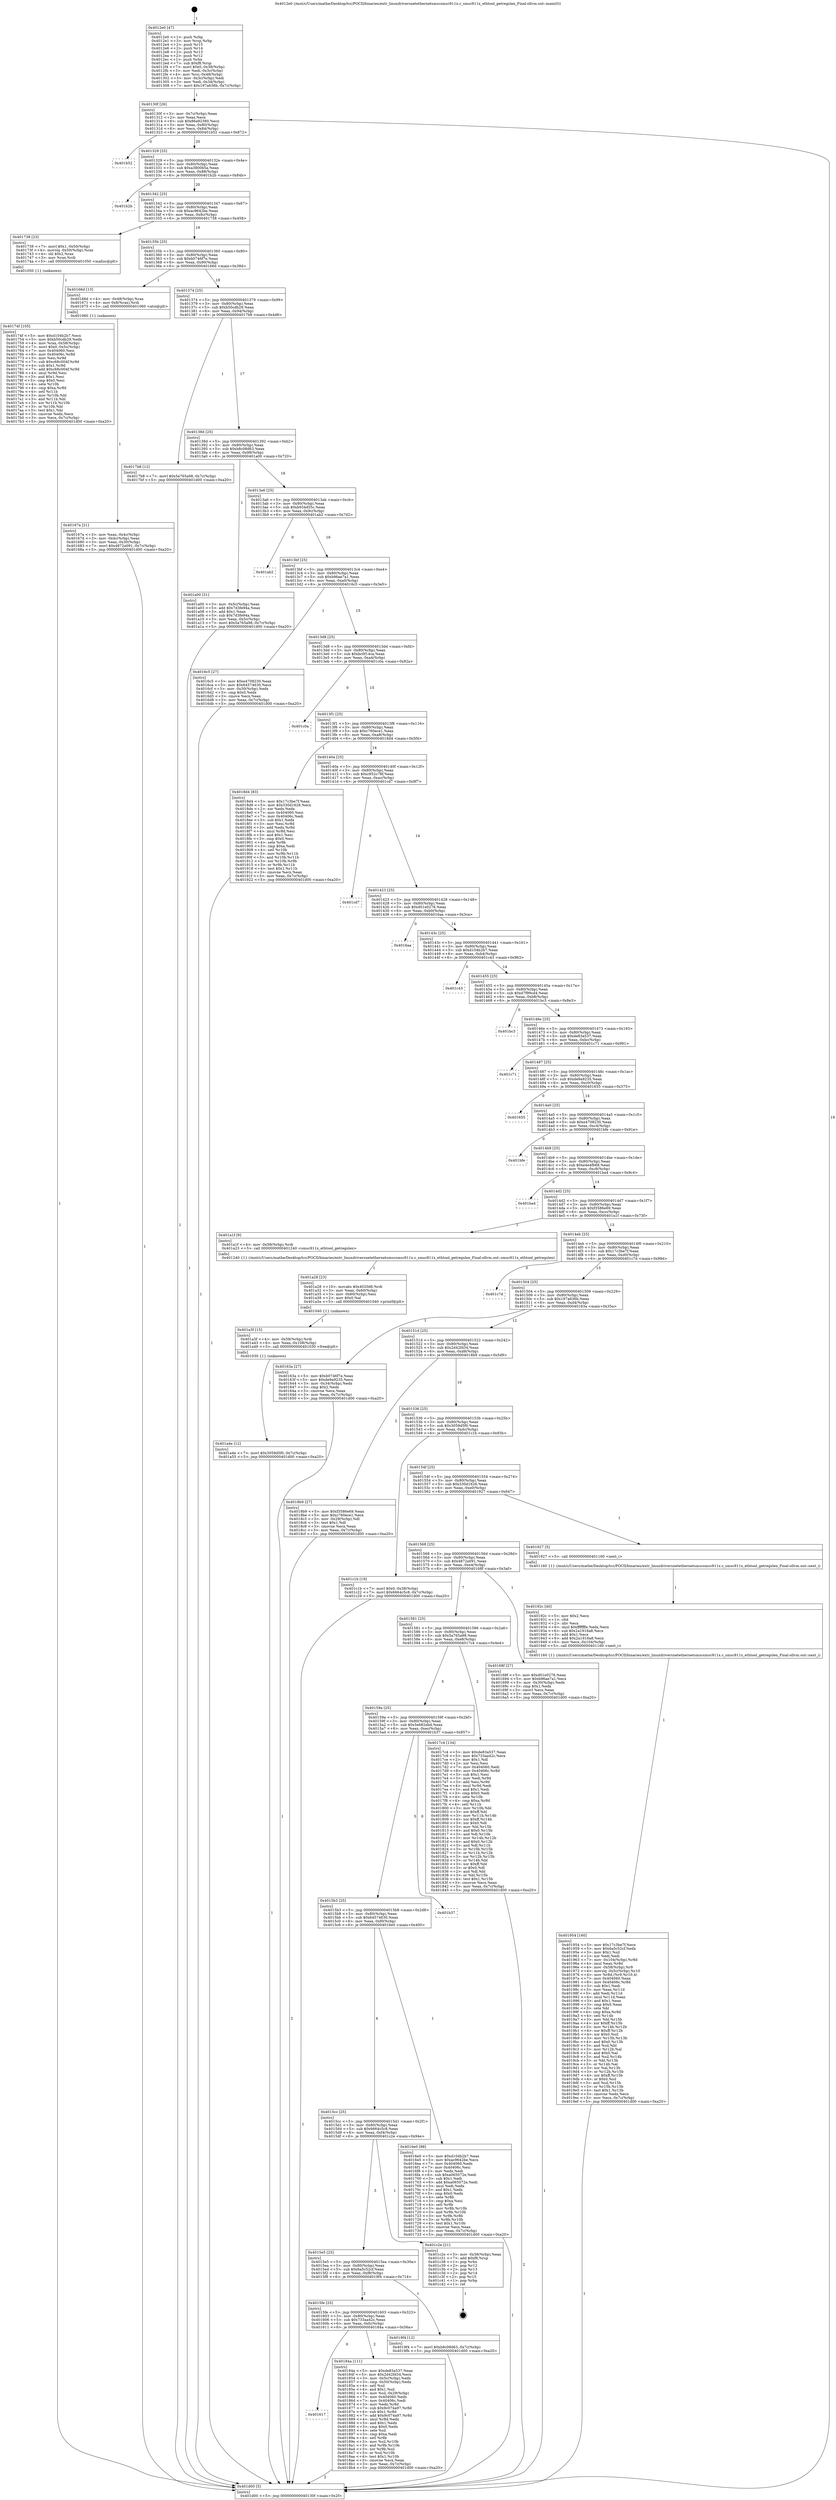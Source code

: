 digraph "0x4012e0" {
  label = "0x4012e0 (/mnt/c/Users/mathe/Desktop/tcc/POCII/binaries/extr_linuxdriversnetethernetsmscsmsc911x.c_smsc911x_ethtool_getregslen_Final-ollvm.out::main(0))"
  labelloc = "t"
  node[shape=record]

  Entry [label="",width=0.3,height=0.3,shape=circle,fillcolor=black,style=filled]
  "0x40130f" [label="{
     0x40130f [26]\l
     | [instrs]\l
     &nbsp;&nbsp;0x40130f \<+3\>: mov -0x7c(%rbp),%eax\l
     &nbsp;&nbsp;0x401312 \<+2\>: mov %eax,%ecx\l
     &nbsp;&nbsp;0x401314 \<+6\>: sub $0x86a92380,%ecx\l
     &nbsp;&nbsp;0x40131a \<+3\>: mov %eax,-0x80(%rbp)\l
     &nbsp;&nbsp;0x40131d \<+6\>: mov %ecx,-0x84(%rbp)\l
     &nbsp;&nbsp;0x401323 \<+6\>: je 0000000000401b52 \<main+0x872\>\l
  }"]
  "0x401b52" [label="{
     0x401b52\l
  }", style=dashed]
  "0x401329" [label="{
     0x401329 [25]\l
     | [instrs]\l
     &nbsp;&nbsp;0x401329 \<+5\>: jmp 000000000040132e \<main+0x4e\>\l
     &nbsp;&nbsp;0x40132e \<+3\>: mov -0x80(%rbp),%eax\l
     &nbsp;&nbsp;0x401331 \<+5\>: sub $0xa3800b5a,%eax\l
     &nbsp;&nbsp;0x401336 \<+6\>: mov %eax,-0x88(%rbp)\l
     &nbsp;&nbsp;0x40133c \<+6\>: je 0000000000401b2b \<main+0x84b\>\l
  }"]
  Exit [label="",width=0.3,height=0.3,shape=circle,fillcolor=black,style=filled,peripheries=2]
  "0x401b2b" [label="{
     0x401b2b\l
  }", style=dashed]
  "0x401342" [label="{
     0x401342 [25]\l
     | [instrs]\l
     &nbsp;&nbsp;0x401342 \<+5\>: jmp 0000000000401347 \<main+0x67\>\l
     &nbsp;&nbsp;0x401347 \<+3\>: mov -0x80(%rbp),%eax\l
     &nbsp;&nbsp;0x40134a \<+5\>: sub $0xac9642be,%eax\l
     &nbsp;&nbsp;0x40134f \<+6\>: mov %eax,-0x8c(%rbp)\l
     &nbsp;&nbsp;0x401355 \<+6\>: je 0000000000401738 \<main+0x458\>\l
  }"]
  "0x401a4e" [label="{
     0x401a4e [12]\l
     | [instrs]\l
     &nbsp;&nbsp;0x401a4e \<+7\>: movl $0x3059d5f0,-0x7c(%rbp)\l
     &nbsp;&nbsp;0x401a55 \<+5\>: jmp 0000000000401d00 \<main+0xa20\>\l
  }"]
  "0x401738" [label="{
     0x401738 [23]\l
     | [instrs]\l
     &nbsp;&nbsp;0x401738 \<+7\>: movl $0x1,-0x50(%rbp)\l
     &nbsp;&nbsp;0x40173f \<+4\>: movslq -0x50(%rbp),%rax\l
     &nbsp;&nbsp;0x401743 \<+4\>: shl $0x2,%rax\l
     &nbsp;&nbsp;0x401747 \<+3\>: mov %rax,%rdi\l
     &nbsp;&nbsp;0x40174a \<+5\>: call 0000000000401050 \<malloc@plt\>\l
     | [calls]\l
     &nbsp;&nbsp;0x401050 \{1\} (unknown)\l
  }"]
  "0x40135b" [label="{
     0x40135b [25]\l
     | [instrs]\l
     &nbsp;&nbsp;0x40135b \<+5\>: jmp 0000000000401360 \<main+0x80\>\l
     &nbsp;&nbsp;0x401360 \<+3\>: mov -0x80(%rbp),%eax\l
     &nbsp;&nbsp;0x401363 \<+5\>: sub $0xb0746f7e,%eax\l
     &nbsp;&nbsp;0x401368 \<+6\>: mov %eax,-0x90(%rbp)\l
     &nbsp;&nbsp;0x40136e \<+6\>: je 000000000040166d \<main+0x38d\>\l
  }"]
  "0x401a3f" [label="{
     0x401a3f [15]\l
     | [instrs]\l
     &nbsp;&nbsp;0x401a3f \<+4\>: mov -0x58(%rbp),%rdi\l
     &nbsp;&nbsp;0x401a43 \<+6\>: mov %eax,-0x108(%rbp)\l
     &nbsp;&nbsp;0x401a49 \<+5\>: call 0000000000401030 \<free@plt\>\l
     | [calls]\l
     &nbsp;&nbsp;0x401030 \{1\} (unknown)\l
  }"]
  "0x40166d" [label="{
     0x40166d [13]\l
     | [instrs]\l
     &nbsp;&nbsp;0x40166d \<+4\>: mov -0x48(%rbp),%rax\l
     &nbsp;&nbsp;0x401671 \<+4\>: mov 0x8(%rax),%rdi\l
     &nbsp;&nbsp;0x401675 \<+5\>: call 0000000000401060 \<atoi@plt\>\l
     | [calls]\l
     &nbsp;&nbsp;0x401060 \{1\} (unknown)\l
  }"]
  "0x401374" [label="{
     0x401374 [25]\l
     | [instrs]\l
     &nbsp;&nbsp;0x401374 \<+5\>: jmp 0000000000401379 \<main+0x99\>\l
     &nbsp;&nbsp;0x401379 \<+3\>: mov -0x80(%rbp),%eax\l
     &nbsp;&nbsp;0x40137c \<+5\>: sub $0xb50cdb29,%eax\l
     &nbsp;&nbsp;0x401381 \<+6\>: mov %eax,-0x94(%rbp)\l
     &nbsp;&nbsp;0x401387 \<+6\>: je 00000000004017b8 \<main+0x4d8\>\l
  }"]
  "0x401a28" [label="{
     0x401a28 [23]\l
     | [instrs]\l
     &nbsp;&nbsp;0x401a28 \<+10\>: movabs $0x4020d6,%rdi\l
     &nbsp;&nbsp;0x401a32 \<+3\>: mov %eax,-0x60(%rbp)\l
     &nbsp;&nbsp;0x401a35 \<+3\>: mov -0x60(%rbp),%esi\l
     &nbsp;&nbsp;0x401a38 \<+2\>: mov $0x0,%al\l
     &nbsp;&nbsp;0x401a3a \<+5\>: call 0000000000401040 \<printf@plt\>\l
     | [calls]\l
     &nbsp;&nbsp;0x401040 \{1\} (unknown)\l
  }"]
  "0x4017b8" [label="{
     0x4017b8 [12]\l
     | [instrs]\l
     &nbsp;&nbsp;0x4017b8 \<+7\>: movl $0x5a765a98,-0x7c(%rbp)\l
     &nbsp;&nbsp;0x4017bf \<+5\>: jmp 0000000000401d00 \<main+0xa20\>\l
  }"]
  "0x40138d" [label="{
     0x40138d [25]\l
     | [instrs]\l
     &nbsp;&nbsp;0x40138d \<+5\>: jmp 0000000000401392 \<main+0xb2\>\l
     &nbsp;&nbsp;0x401392 \<+3\>: mov -0x80(%rbp),%eax\l
     &nbsp;&nbsp;0x401395 \<+5\>: sub $0xb8c08d63,%eax\l
     &nbsp;&nbsp;0x40139a \<+6\>: mov %eax,-0x98(%rbp)\l
     &nbsp;&nbsp;0x4013a0 \<+6\>: je 0000000000401a00 \<main+0x720\>\l
  }"]
  "0x401954" [label="{
     0x401954 [160]\l
     | [instrs]\l
     &nbsp;&nbsp;0x401954 \<+5\>: mov $0x17c3be7f,%ecx\l
     &nbsp;&nbsp;0x401959 \<+5\>: mov $0x6a5c52cf,%edx\l
     &nbsp;&nbsp;0x40195e \<+3\>: mov $0x1,%sil\l
     &nbsp;&nbsp;0x401961 \<+2\>: xor %edi,%edi\l
     &nbsp;&nbsp;0x401963 \<+7\>: mov -0x104(%rbp),%r8d\l
     &nbsp;&nbsp;0x40196a \<+4\>: imul %eax,%r8d\l
     &nbsp;&nbsp;0x40196e \<+4\>: mov -0x58(%rbp),%r9\l
     &nbsp;&nbsp;0x401972 \<+4\>: movslq -0x5c(%rbp),%r10\l
     &nbsp;&nbsp;0x401976 \<+4\>: mov %r8d,(%r9,%r10,4)\l
     &nbsp;&nbsp;0x40197a \<+7\>: mov 0x404060,%eax\l
     &nbsp;&nbsp;0x401981 \<+8\>: mov 0x40406c,%r8d\l
     &nbsp;&nbsp;0x401989 \<+3\>: sub $0x1,%edi\l
     &nbsp;&nbsp;0x40198c \<+3\>: mov %eax,%r11d\l
     &nbsp;&nbsp;0x40198f \<+3\>: add %edi,%r11d\l
     &nbsp;&nbsp;0x401992 \<+4\>: imul %r11d,%eax\l
     &nbsp;&nbsp;0x401996 \<+3\>: and $0x1,%eax\l
     &nbsp;&nbsp;0x401999 \<+3\>: cmp $0x0,%eax\l
     &nbsp;&nbsp;0x40199c \<+3\>: sete %bl\l
     &nbsp;&nbsp;0x40199f \<+4\>: cmp $0xa,%r8d\l
     &nbsp;&nbsp;0x4019a3 \<+4\>: setl %r14b\l
     &nbsp;&nbsp;0x4019a7 \<+3\>: mov %bl,%r15b\l
     &nbsp;&nbsp;0x4019aa \<+4\>: xor $0xff,%r15b\l
     &nbsp;&nbsp;0x4019ae \<+3\>: mov %r14b,%r12b\l
     &nbsp;&nbsp;0x4019b1 \<+4\>: xor $0xff,%r12b\l
     &nbsp;&nbsp;0x4019b5 \<+4\>: xor $0x0,%sil\l
     &nbsp;&nbsp;0x4019b9 \<+3\>: mov %r15b,%r13b\l
     &nbsp;&nbsp;0x4019bc \<+4\>: and $0x0,%r13b\l
     &nbsp;&nbsp;0x4019c0 \<+3\>: and %sil,%bl\l
     &nbsp;&nbsp;0x4019c3 \<+3\>: mov %r12b,%al\l
     &nbsp;&nbsp;0x4019c6 \<+2\>: and $0x0,%al\l
     &nbsp;&nbsp;0x4019c8 \<+3\>: and %sil,%r14b\l
     &nbsp;&nbsp;0x4019cb \<+3\>: or %bl,%r13b\l
     &nbsp;&nbsp;0x4019ce \<+3\>: or %r14b,%al\l
     &nbsp;&nbsp;0x4019d1 \<+3\>: xor %al,%r13b\l
     &nbsp;&nbsp;0x4019d4 \<+3\>: or %r12b,%r15b\l
     &nbsp;&nbsp;0x4019d7 \<+4\>: xor $0xff,%r15b\l
     &nbsp;&nbsp;0x4019db \<+4\>: or $0x0,%sil\l
     &nbsp;&nbsp;0x4019df \<+3\>: and %sil,%r15b\l
     &nbsp;&nbsp;0x4019e2 \<+3\>: or %r15b,%r13b\l
     &nbsp;&nbsp;0x4019e5 \<+4\>: test $0x1,%r13b\l
     &nbsp;&nbsp;0x4019e9 \<+3\>: cmovne %edx,%ecx\l
     &nbsp;&nbsp;0x4019ec \<+3\>: mov %ecx,-0x7c(%rbp)\l
     &nbsp;&nbsp;0x4019ef \<+5\>: jmp 0000000000401d00 \<main+0xa20\>\l
  }"]
  "0x401a00" [label="{
     0x401a00 [31]\l
     | [instrs]\l
     &nbsp;&nbsp;0x401a00 \<+3\>: mov -0x5c(%rbp),%eax\l
     &nbsp;&nbsp;0x401a03 \<+5\>: add $0x7d3fe94a,%eax\l
     &nbsp;&nbsp;0x401a08 \<+3\>: add $0x1,%eax\l
     &nbsp;&nbsp;0x401a0b \<+5\>: sub $0x7d3fe94a,%eax\l
     &nbsp;&nbsp;0x401a10 \<+3\>: mov %eax,-0x5c(%rbp)\l
     &nbsp;&nbsp;0x401a13 \<+7\>: movl $0x5a765a98,-0x7c(%rbp)\l
     &nbsp;&nbsp;0x401a1a \<+5\>: jmp 0000000000401d00 \<main+0xa20\>\l
  }"]
  "0x4013a6" [label="{
     0x4013a6 [25]\l
     | [instrs]\l
     &nbsp;&nbsp;0x4013a6 \<+5\>: jmp 00000000004013ab \<main+0xcb\>\l
     &nbsp;&nbsp;0x4013ab \<+3\>: mov -0x80(%rbp),%eax\l
     &nbsp;&nbsp;0x4013ae \<+5\>: sub $0xb934d55c,%eax\l
     &nbsp;&nbsp;0x4013b3 \<+6\>: mov %eax,-0x9c(%rbp)\l
     &nbsp;&nbsp;0x4013b9 \<+6\>: je 0000000000401ab2 \<main+0x7d2\>\l
  }"]
  "0x40192c" [label="{
     0x40192c [40]\l
     | [instrs]\l
     &nbsp;&nbsp;0x40192c \<+5\>: mov $0x2,%ecx\l
     &nbsp;&nbsp;0x401931 \<+1\>: cltd\l
     &nbsp;&nbsp;0x401932 \<+2\>: idiv %ecx\l
     &nbsp;&nbsp;0x401934 \<+6\>: imul $0xfffffffe,%edx,%ecx\l
     &nbsp;&nbsp;0x40193a \<+6\>: sub $0x2a1916a8,%ecx\l
     &nbsp;&nbsp;0x401940 \<+3\>: add $0x1,%ecx\l
     &nbsp;&nbsp;0x401943 \<+6\>: add $0x2a1916a8,%ecx\l
     &nbsp;&nbsp;0x401949 \<+6\>: mov %ecx,-0x104(%rbp)\l
     &nbsp;&nbsp;0x40194f \<+5\>: call 0000000000401160 \<next_i\>\l
     | [calls]\l
     &nbsp;&nbsp;0x401160 \{1\} (/mnt/c/Users/mathe/Desktop/tcc/POCII/binaries/extr_linuxdriversnetethernetsmscsmsc911x.c_smsc911x_ethtool_getregslen_Final-ollvm.out::next_i)\l
  }"]
  "0x401ab2" [label="{
     0x401ab2\l
  }", style=dashed]
  "0x4013bf" [label="{
     0x4013bf [25]\l
     | [instrs]\l
     &nbsp;&nbsp;0x4013bf \<+5\>: jmp 00000000004013c4 \<main+0xe4\>\l
     &nbsp;&nbsp;0x4013c4 \<+3\>: mov -0x80(%rbp),%eax\l
     &nbsp;&nbsp;0x4013c7 \<+5\>: sub $0xb96ae7a1,%eax\l
     &nbsp;&nbsp;0x4013cc \<+6\>: mov %eax,-0xa0(%rbp)\l
     &nbsp;&nbsp;0x4013d2 \<+6\>: je 00000000004016c5 \<main+0x3e5\>\l
  }"]
  "0x401617" [label="{
     0x401617\l
  }", style=dashed]
  "0x4016c5" [label="{
     0x4016c5 [27]\l
     | [instrs]\l
     &nbsp;&nbsp;0x4016c5 \<+5\>: mov $0xe4708230,%eax\l
     &nbsp;&nbsp;0x4016ca \<+5\>: mov $0x64574630,%ecx\l
     &nbsp;&nbsp;0x4016cf \<+3\>: mov -0x30(%rbp),%edx\l
     &nbsp;&nbsp;0x4016d2 \<+3\>: cmp $0x0,%edx\l
     &nbsp;&nbsp;0x4016d5 \<+3\>: cmove %ecx,%eax\l
     &nbsp;&nbsp;0x4016d8 \<+3\>: mov %eax,-0x7c(%rbp)\l
     &nbsp;&nbsp;0x4016db \<+5\>: jmp 0000000000401d00 \<main+0xa20\>\l
  }"]
  "0x4013d8" [label="{
     0x4013d8 [25]\l
     | [instrs]\l
     &nbsp;&nbsp;0x4013d8 \<+5\>: jmp 00000000004013dd \<main+0xfd\>\l
     &nbsp;&nbsp;0x4013dd \<+3\>: mov -0x80(%rbp),%eax\l
     &nbsp;&nbsp;0x4013e0 \<+5\>: sub $0xbc0f14ca,%eax\l
     &nbsp;&nbsp;0x4013e5 \<+6\>: mov %eax,-0xa4(%rbp)\l
     &nbsp;&nbsp;0x4013eb \<+6\>: je 0000000000401c0a \<main+0x92a\>\l
  }"]
  "0x40184a" [label="{
     0x40184a [111]\l
     | [instrs]\l
     &nbsp;&nbsp;0x40184a \<+5\>: mov $0xde83a537,%eax\l
     &nbsp;&nbsp;0x40184f \<+5\>: mov $0x2d42fd34,%ecx\l
     &nbsp;&nbsp;0x401854 \<+3\>: mov -0x5c(%rbp),%edx\l
     &nbsp;&nbsp;0x401857 \<+3\>: cmp -0x50(%rbp),%edx\l
     &nbsp;&nbsp;0x40185a \<+4\>: setl %sil\l
     &nbsp;&nbsp;0x40185e \<+4\>: and $0x1,%sil\l
     &nbsp;&nbsp;0x401862 \<+4\>: mov %sil,-0x29(%rbp)\l
     &nbsp;&nbsp;0x401866 \<+7\>: mov 0x404060,%edx\l
     &nbsp;&nbsp;0x40186d \<+7\>: mov 0x40406c,%edi\l
     &nbsp;&nbsp;0x401874 \<+3\>: mov %edx,%r8d\l
     &nbsp;&nbsp;0x401877 \<+7\>: sub $0x9c074a97,%r8d\l
     &nbsp;&nbsp;0x40187e \<+4\>: sub $0x1,%r8d\l
     &nbsp;&nbsp;0x401882 \<+7\>: add $0x9c074a97,%r8d\l
     &nbsp;&nbsp;0x401889 \<+4\>: imul %r8d,%edx\l
     &nbsp;&nbsp;0x40188d \<+3\>: and $0x1,%edx\l
     &nbsp;&nbsp;0x401890 \<+3\>: cmp $0x0,%edx\l
     &nbsp;&nbsp;0x401893 \<+4\>: sete %sil\l
     &nbsp;&nbsp;0x401897 \<+3\>: cmp $0xa,%edi\l
     &nbsp;&nbsp;0x40189a \<+4\>: setl %r9b\l
     &nbsp;&nbsp;0x40189e \<+3\>: mov %sil,%r10b\l
     &nbsp;&nbsp;0x4018a1 \<+3\>: and %r9b,%r10b\l
     &nbsp;&nbsp;0x4018a4 \<+3\>: xor %r9b,%sil\l
     &nbsp;&nbsp;0x4018a7 \<+3\>: or %sil,%r10b\l
     &nbsp;&nbsp;0x4018aa \<+4\>: test $0x1,%r10b\l
     &nbsp;&nbsp;0x4018ae \<+3\>: cmovne %ecx,%eax\l
     &nbsp;&nbsp;0x4018b1 \<+3\>: mov %eax,-0x7c(%rbp)\l
     &nbsp;&nbsp;0x4018b4 \<+5\>: jmp 0000000000401d00 \<main+0xa20\>\l
  }"]
  "0x401c0a" [label="{
     0x401c0a\l
  }", style=dashed]
  "0x4013f1" [label="{
     0x4013f1 [25]\l
     | [instrs]\l
     &nbsp;&nbsp;0x4013f1 \<+5\>: jmp 00000000004013f6 \<main+0x116\>\l
     &nbsp;&nbsp;0x4013f6 \<+3\>: mov -0x80(%rbp),%eax\l
     &nbsp;&nbsp;0x4013f9 \<+5\>: sub $0xc760ece1,%eax\l
     &nbsp;&nbsp;0x4013fe \<+6\>: mov %eax,-0xa8(%rbp)\l
     &nbsp;&nbsp;0x401404 \<+6\>: je 00000000004018d4 \<main+0x5f4\>\l
  }"]
  "0x4015fe" [label="{
     0x4015fe [25]\l
     | [instrs]\l
     &nbsp;&nbsp;0x4015fe \<+5\>: jmp 0000000000401603 \<main+0x323\>\l
     &nbsp;&nbsp;0x401603 \<+3\>: mov -0x80(%rbp),%eax\l
     &nbsp;&nbsp;0x401606 \<+5\>: sub $0x733aa42c,%eax\l
     &nbsp;&nbsp;0x40160b \<+6\>: mov %eax,-0xfc(%rbp)\l
     &nbsp;&nbsp;0x401611 \<+6\>: je 000000000040184a \<main+0x56a\>\l
  }"]
  "0x4018d4" [label="{
     0x4018d4 [83]\l
     | [instrs]\l
     &nbsp;&nbsp;0x4018d4 \<+5\>: mov $0x17c3be7f,%eax\l
     &nbsp;&nbsp;0x4018d9 \<+5\>: mov $0x330d1626,%ecx\l
     &nbsp;&nbsp;0x4018de \<+2\>: xor %edx,%edx\l
     &nbsp;&nbsp;0x4018e0 \<+7\>: mov 0x404060,%esi\l
     &nbsp;&nbsp;0x4018e7 \<+7\>: mov 0x40406c,%edi\l
     &nbsp;&nbsp;0x4018ee \<+3\>: sub $0x1,%edx\l
     &nbsp;&nbsp;0x4018f1 \<+3\>: mov %esi,%r8d\l
     &nbsp;&nbsp;0x4018f4 \<+3\>: add %edx,%r8d\l
     &nbsp;&nbsp;0x4018f7 \<+4\>: imul %r8d,%esi\l
     &nbsp;&nbsp;0x4018fb \<+3\>: and $0x1,%esi\l
     &nbsp;&nbsp;0x4018fe \<+3\>: cmp $0x0,%esi\l
     &nbsp;&nbsp;0x401901 \<+4\>: sete %r9b\l
     &nbsp;&nbsp;0x401905 \<+3\>: cmp $0xa,%edi\l
     &nbsp;&nbsp;0x401908 \<+4\>: setl %r10b\l
     &nbsp;&nbsp;0x40190c \<+3\>: mov %r9b,%r11b\l
     &nbsp;&nbsp;0x40190f \<+3\>: and %r10b,%r11b\l
     &nbsp;&nbsp;0x401912 \<+3\>: xor %r10b,%r9b\l
     &nbsp;&nbsp;0x401915 \<+3\>: or %r9b,%r11b\l
     &nbsp;&nbsp;0x401918 \<+4\>: test $0x1,%r11b\l
     &nbsp;&nbsp;0x40191c \<+3\>: cmovne %ecx,%eax\l
     &nbsp;&nbsp;0x40191f \<+3\>: mov %eax,-0x7c(%rbp)\l
     &nbsp;&nbsp;0x401922 \<+5\>: jmp 0000000000401d00 \<main+0xa20\>\l
  }"]
  "0x40140a" [label="{
     0x40140a [25]\l
     | [instrs]\l
     &nbsp;&nbsp;0x40140a \<+5\>: jmp 000000000040140f \<main+0x12f\>\l
     &nbsp;&nbsp;0x40140f \<+3\>: mov -0x80(%rbp),%eax\l
     &nbsp;&nbsp;0x401412 \<+5\>: sub $0xc952c78f,%eax\l
     &nbsp;&nbsp;0x401417 \<+6\>: mov %eax,-0xac(%rbp)\l
     &nbsp;&nbsp;0x40141d \<+6\>: je 0000000000401cd7 \<main+0x9f7\>\l
  }"]
  "0x4019f4" [label="{
     0x4019f4 [12]\l
     | [instrs]\l
     &nbsp;&nbsp;0x4019f4 \<+7\>: movl $0xb8c08d63,-0x7c(%rbp)\l
     &nbsp;&nbsp;0x4019fb \<+5\>: jmp 0000000000401d00 \<main+0xa20\>\l
  }"]
  "0x401cd7" [label="{
     0x401cd7\l
  }", style=dashed]
  "0x401423" [label="{
     0x401423 [25]\l
     | [instrs]\l
     &nbsp;&nbsp;0x401423 \<+5\>: jmp 0000000000401428 \<main+0x148\>\l
     &nbsp;&nbsp;0x401428 \<+3\>: mov -0x80(%rbp),%eax\l
     &nbsp;&nbsp;0x40142b \<+5\>: sub $0xd01e0276,%eax\l
     &nbsp;&nbsp;0x401430 \<+6\>: mov %eax,-0xb0(%rbp)\l
     &nbsp;&nbsp;0x401436 \<+6\>: je 00000000004016aa \<main+0x3ca\>\l
  }"]
  "0x4015e5" [label="{
     0x4015e5 [25]\l
     | [instrs]\l
     &nbsp;&nbsp;0x4015e5 \<+5\>: jmp 00000000004015ea \<main+0x30a\>\l
     &nbsp;&nbsp;0x4015ea \<+3\>: mov -0x80(%rbp),%eax\l
     &nbsp;&nbsp;0x4015ed \<+5\>: sub $0x6a5c52cf,%eax\l
     &nbsp;&nbsp;0x4015f2 \<+6\>: mov %eax,-0xf8(%rbp)\l
     &nbsp;&nbsp;0x4015f8 \<+6\>: je 00000000004019f4 \<main+0x714\>\l
  }"]
  "0x4016aa" [label="{
     0x4016aa\l
  }", style=dashed]
  "0x40143c" [label="{
     0x40143c [25]\l
     | [instrs]\l
     &nbsp;&nbsp;0x40143c \<+5\>: jmp 0000000000401441 \<main+0x161\>\l
     &nbsp;&nbsp;0x401441 \<+3\>: mov -0x80(%rbp),%eax\l
     &nbsp;&nbsp;0x401444 \<+5\>: sub $0xd104b2b7,%eax\l
     &nbsp;&nbsp;0x401449 \<+6\>: mov %eax,-0xb4(%rbp)\l
     &nbsp;&nbsp;0x40144f \<+6\>: je 0000000000401c43 \<main+0x963\>\l
  }"]
  "0x401c2e" [label="{
     0x401c2e [21]\l
     | [instrs]\l
     &nbsp;&nbsp;0x401c2e \<+3\>: mov -0x38(%rbp),%eax\l
     &nbsp;&nbsp;0x401c31 \<+7\>: add $0xf8,%rsp\l
     &nbsp;&nbsp;0x401c38 \<+1\>: pop %rbx\l
     &nbsp;&nbsp;0x401c39 \<+2\>: pop %r12\l
     &nbsp;&nbsp;0x401c3b \<+2\>: pop %r13\l
     &nbsp;&nbsp;0x401c3d \<+2\>: pop %r14\l
     &nbsp;&nbsp;0x401c3f \<+2\>: pop %r15\l
     &nbsp;&nbsp;0x401c41 \<+1\>: pop %rbp\l
     &nbsp;&nbsp;0x401c42 \<+1\>: ret\l
  }"]
  "0x401c43" [label="{
     0x401c43\l
  }", style=dashed]
  "0x401455" [label="{
     0x401455 [25]\l
     | [instrs]\l
     &nbsp;&nbsp;0x401455 \<+5\>: jmp 000000000040145a \<main+0x17a\>\l
     &nbsp;&nbsp;0x40145a \<+3\>: mov -0x80(%rbp),%eax\l
     &nbsp;&nbsp;0x40145d \<+5\>: sub $0xd7f99cd4,%eax\l
     &nbsp;&nbsp;0x401462 \<+6\>: mov %eax,-0xb8(%rbp)\l
     &nbsp;&nbsp;0x401468 \<+6\>: je 0000000000401bc3 \<main+0x8e3\>\l
  }"]
  "0x40174f" [label="{
     0x40174f [105]\l
     | [instrs]\l
     &nbsp;&nbsp;0x40174f \<+5\>: mov $0xd104b2b7,%ecx\l
     &nbsp;&nbsp;0x401754 \<+5\>: mov $0xb50cdb29,%edx\l
     &nbsp;&nbsp;0x401759 \<+4\>: mov %rax,-0x58(%rbp)\l
     &nbsp;&nbsp;0x40175d \<+7\>: movl $0x0,-0x5c(%rbp)\l
     &nbsp;&nbsp;0x401764 \<+7\>: mov 0x404060,%esi\l
     &nbsp;&nbsp;0x40176b \<+8\>: mov 0x40406c,%r8d\l
     &nbsp;&nbsp;0x401773 \<+3\>: mov %esi,%r9d\l
     &nbsp;&nbsp;0x401776 \<+7\>: sub $0xc68c004f,%r9d\l
     &nbsp;&nbsp;0x40177d \<+4\>: sub $0x1,%r9d\l
     &nbsp;&nbsp;0x401781 \<+7\>: add $0xc68c004f,%r9d\l
     &nbsp;&nbsp;0x401788 \<+4\>: imul %r9d,%esi\l
     &nbsp;&nbsp;0x40178c \<+3\>: and $0x1,%esi\l
     &nbsp;&nbsp;0x40178f \<+3\>: cmp $0x0,%esi\l
     &nbsp;&nbsp;0x401792 \<+4\>: sete %r10b\l
     &nbsp;&nbsp;0x401796 \<+4\>: cmp $0xa,%r8d\l
     &nbsp;&nbsp;0x40179a \<+4\>: setl %r11b\l
     &nbsp;&nbsp;0x40179e \<+3\>: mov %r10b,%bl\l
     &nbsp;&nbsp;0x4017a1 \<+3\>: and %r11b,%bl\l
     &nbsp;&nbsp;0x4017a4 \<+3\>: xor %r11b,%r10b\l
     &nbsp;&nbsp;0x4017a7 \<+3\>: or %r10b,%bl\l
     &nbsp;&nbsp;0x4017aa \<+3\>: test $0x1,%bl\l
     &nbsp;&nbsp;0x4017ad \<+3\>: cmovne %edx,%ecx\l
     &nbsp;&nbsp;0x4017b0 \<+3\>: mov %ecx,-0x7c(%rbp)\l
     &nbsp;&nbsp;0x4017b3 \<+5\>: jmp 0000000000401d00 \<main+0xa20\>\l
  }"]
  "0x401bc3" [label="{
     0x401bc3\l
  }", style=dashed]
  "0x40146e" [label="{
     0x40146e [25]\l
     | [instrs]\l
     &nbsp;&nbsp;0x40146e \<+5\>: jmp 0000000000401473 \<main+0x193\>\l
     &nbsp;&nbsp;0x401473 \<+3\>: mov -0x80(%rbp),%eax\l
     &nbsp;&nbsp;0x401476 \<+5\>: sub $0xde83a537,%eax\l
     &nbsp;&nbsp;0x40147b \<+6\>: mov %eax,-0xbc(%rbp)\l
     &nbsp;&nbsp;0x401481 \<+6\>: je 0000000000401c71 \<main+0x991\>\l
  }"]
  "0x4015cc" [label="{
     0x4015cc [25]\l
     | [instrs]\l
     &nbsp;&nbsp;0x4015cc \<+5\>: jmp 00000000004015d1 \<main+0x2f1\>\l
     &nbsp;&nbsp;0x4015d1 \<+3\>: mov -0x80(%rbp),%eax\l
     &nbsp;&nbsp;0x4015d4 \<+5\>: sub $0x6664c5c8,%eax\l
     &nbsp;&nbsp;0x4015d9 \<+6\>: mov %eax,-0xf4(%rbp)\l
     &nbsp;&nbsp;0x4015df \<+6\>: je 0000000000401c2e \<main+0x94e\>\l
  }"]
  "0x401c71" [label="{
     0x401c71\l
  }", style=dashed]
  "0x401487" [label="{
     0x401487 [25]\l
     | [instrs]\l
     &nbsp;&nbsp;0x401487 \<+5\>: jmp 000000000040148c \<main+0x1ac\>\l
     &nbsp;&nbsp;0x40148c \<+3\>: mov -0x80(%rbp),%eax\l
     &nbsp;&nbsp;0x40148f \<+5\>: sub $0xde9a9235,%eax\l
     &nbsp;&nbsp;0x401494 \<+6\>: mov %eax,-0xc0(%rbp)\l
     &nbsp;&nbsp;0x40149a \<+6\>: je 0000000000401655 \<main+0x375\>\l
  }"]
  "0x4016e0" [label="{
     0x4016e0 [88]\l
     | [instrs]\l
     &nbsp;&nbsp;0x4016e0 \<+5\>: mov $0xd104b2b7,%eax\l
     &nbsp;&nbsp;0x4016e5 \<+5\>: mov $0xac9642be,%ecx\l
     &nbsp;&nbsp;0x4016ea \<+7\>: mov 0x404060,%edx\l
     &nbsp;&nbsp;0x4016f1 \<+7\>: mov 0x40406c,%esi\l
     &nbsp;&nbsp;0x4016f8 \<+2\>: mov %edx,%edi\l
     &nbsp;&nbsp;0x4016fa \<+6\>: sub $0xa065072e,%edi\l
     &nbsp;&nbsp;0x401700 \<+3\>: sub $0x1,%edi\l
     &nbsp;&nbsp;0x401703 \<+6\>: add $0xa065072e,%edi\l
     &nbsp;&nbsp;0x401709 \<+3\>: imul %edi,%edx\l
     &nbsp;&nbsp;0x40170c \<+3\>: and $0x1,%edx\l
     &nbsp;&nbsp;0x40170f \<+3\>: cmp $0x0,%edx\l
     &nbsp;&nbsp;0x401712 \<+4\>: sete %r8b\l
     &nbsp;&nbsp;0x401716 \<+3\>: cmp $0xa,%esi\l
     &nbsp;&nbsp;0x401719 \<+4\>: setl %r9b\l
     &nbsp;&nbsp;0x40171d \<+3\>: mov %r8b,%r10b\l
     &nbsp;&nbsp;0x401720 \<+3\>: and %r9b,%r10b\l
     &nbsp;&nbsp;0x401723 \<+3\>: xor %r9b,%r8b\l
     &nbsp;&nbsp;0x401726 \<+3\>: or %r8b,%r10b\l
     &nbsp;&nbsp;0x401729 \<+4\>: test $0x1,%r10b\l
     &nbsp;&nbsp;0x40172d \<+3\>: cmovne %ecx,%eax\l
     &nbsp;&nbsp;0x401730 \<+3\>: mov %eax,-0x7c(%rbp)\l
     &nbsp;&nbsp;0x401733 \<+5\>: jmp 0000000000401d00 \<main+0xa20\>\l
  }"]
  "0x401655" [label="{
     0x401655\l
  }", style=dashed]
  "0x4014a0" [label="{
     0x4014a0 [25]\l
     | [instrs]\l
     &nbsp;&nbsp;0x4014a0 \<+5\>: jmp 00000000004014a5 \<main+0x1c5\>\l
     &nbsp;&nbsp;0x4014a5 \<+3\>: mov -0x80(%rbp),%eax\l
     &nbsp;&nbsp;0x4014a8 \<+5\>: sub $0xe4708230,%eax\l
     &nbsp;&nbsp;0x4014ad \<+6\>: mov %eax,-0xc4(%rbp)\l
     &nbsp;&nbsp;0x4014b3 \<+6\>: je 0000000000401bfe \<main+0x91e\>\l
  }"]
  "0x4015b3" [label="{
     0x4015b3 [25]\l
     | [instrs]\l
     &nbsp;&nbsp;0x4015b3 \<+5\>: jmp 00000000004015b8 \<main+0x2d8\>\l
     &nbsp;&nbsp;0x4015b8 \<+3\>: mov -0x80(%rbp),%eax\l
     &nbsp;&nbsp;0x4015bb \<+5\>: sub $0x64574630,%eax\l
     &nbsp;&nbsp;0x4015c0 \<+6\>: mov %eax,-0xf0(%rbp)\l
     &nbsp;&nbsp;0x4015c6 \<+6\>: je 00000000004016e0 \<main+0x400\>\l
  }"]
  "0x401bfe" [label="{
     0x401bfe\l
  }", style=dashed]
  "0x4014b9" [label="{
     0x4014b9 [25]\l
     | [instrs]\l
     &nbsp;&nbsp;0x4014b9 \<+5\>: jmp 00000000004014be \<main+0x1de\>\l
     &nbsp;&nbsp;0x4014be \<+3\>: mov -0x80(%rbp),%eax\l
     &nbsp;&nbsp;0x4014c1 \<+5\>: sub $0xe4e4fb68,%eax\l
     &nbsp;&nbsp;0x4014c6 \<+6\>: mov %eax,-0xc8(%rbp)\l
     &nbsp;&nbsp;0x4014cc \<+6\>: je 0000000000401ba4 \<main+0x8c4\>\l
  }"]
  "0x401b37" [label="{
     0x401b37\l
  }", style=dashed]
  "0x401ba4" [label="{
     0x401ba4\l
  }", style=dashed]
  "0x4014d2" [label="{
     0x4014d2 [25]\l
     | [instrs]\l
     &nbsp;&nbsp;0x4014d2 \<+5\>: jmp 00000000004014d7 \<main+0x1f7\>\l
     &nbsp;&nbsp;0x4014d7 \<+3\>: mov -0x80(%rbp),%eax\l
     &nbsp;&nbsp;0x4014da \<+5\>: sub $0xf3586e69,%eax\l
     &nbsp;&nbsp;0x4014df \<+6\>: mov %eax,-0xcc(%rbp)\l
     &nbsp;&nbsp;0x4014e5 \<+6\>: je 0000000000401a1f \<main+0x73f\>\l
  }"]
  "0x40159a" [label="{
     0x40159a [25]\l
     | [instrs]\l
     &nbsp;&nbsp;0x40159a \<+5\>: jmp 000000000040159f \<main+0x2bf\>\l
     &nbsp;&nbsp;0x40159f \<+3\>: mov -0x80(%rbp),%eax\l
     &nbsp;&nbsp;0x4015a2 \<+5\>: sub $0x5e682ebd,%eax\l
     &nbsp;&nbsp;0x4015a7 \<+6\>: mov %eax,-0xec(%rbp)\l
     &nbsp;&nbsp;0x4015ad \<+6\>: je 0000000000401b37 \<main+0x857\>\l
  }"]
  "0x401a1f" [label="{
     0x401a1f [9]\l
     | [instrs]\l
     &nbsp;&nbsp;0x401a1f \<+4\>: mov -0x58(%rbp),%rdi\l
     &nbsp;&nbsp;0x401a23 \<+5\>: call 0000000000401240 \<smsc911x_ethtool_getregslen\>\l
     | [calls]\l
     &nbsp;&nbsp;0x401240 \{1\} (/mnt/c/Users/mathe/Desktop/tcc/POCII/binaries/extr_linuxdriversnetethernetsmscsmsc911x.c_smsc911x_ethtool_getregslen_Final-ollvm.out::smsc911x_ethtool_getregslen)\l
  }"]
  "0x4014eb" [label="{
     0x4014eb [25]\l
     | [instrs]\l
     &nbsp;&nbsp;0x4014eb \<+5\>: jmp 00000000004014f0 \<main+0x210\>\l
     &nbsp;&nbsp;0x4014f0 \<+3\>: mov -0x80(%rbp),%eax\l
     &nbsp;&nbsp;0x4014f3 \<+5\>: sub $0x17c3be7f,%eax\l
     &nbsp;&nbsp;0x4014f8 \<+6\>: mov %eax,-0xd0(%rbp)\l
     &nbsp;&nbsp;0x4014fe \<+6\>: je 0000000000401c7d \<main+0x99d\>\l
  }"]
  "0x4017c4" [label="{
     0x4017c4 [134]\l
     | [instrs]\l
     &nbsp;&nbsp;0x4017c4 \<+5\>: mov $0xde83a537,%eax\l
     &nbsp;&nbsp;0x4017c9 \<+5\>: mov $0x733aa42c,%ecx\l
     &nbsp;&nbsp;0x4017ce \<+2\>: mov $0x1,%dl\l
     &nbsp;&nbsp;0x4017d0 \<+2\>: xor %esi,%esi\l
     &nbsp;&nbsp;0x4017d2 \<+7\>: mov 0x404060,%edi\l
     &nbsp;&nbsp;0x4017d9 \<+8\>: mov 0x40406c,%r8d\l
     &nbsp;&nbsp;0x4017e1 \<+3\>: sub $0x1,%esi\l
     &nbsp;&nbsp;0x4017e4 \<+3\>: mov %edi,%r9d\l
     &nbsp;&nbsp;0x4017e7 \<+3\>: add %esi,%r9d\l
     &nbsp;&nbsp;0x4017ea \<+4\>: imul %r9d,%edi\l
     &nbsp;&nbsp;0x4017ee \<+3\>: and $0x1,%edi\l
     &nbsp;&nbsp;0x4017f1 \<+3\>: cmp $0x0,%edi\l
     &nbsp;&nbsp;0x4017f4 \<+4\>: sete %r10b\l
     &nbsp;&nbsp;0x4017f8 \<+4\>: cmp $0xa,%r8d\l
     &nbsp;&nbsp;0x4017fc \<+4\>: setl %r11b\l
     &nbsp;&nbsp;0x401800 \<+3\>: mov %r10b,%bl\l
     &nbsp;&nbsp;0x401803 \<+3\>: xor $0xff,%bl\l
     &nbsp;&nbsp;0x401806 \<+3\>: mov %r11b,%r14b\l
     &nbsp;&nbsp;0x401809 \<+4\>: xor $0xff,%r14b\l
     &nbsp;&nbsp;0x40180d \<+3\>: xor $0x0,%dl\l
     &nbsp;&nbsp;0x401810 \<+3\>: mov %bl,%r15b\l
     &nbsp;&nbsp;0x401813 \<+4\>: and $0x0,%r15b\l
     &nbsp;&nbsp;0x401817 \<+3\>: and %dl,%r10b\l
     &nbsp;&nbsp;0x40181a \<+3\>: mov %r14b,%r12b\l
     &nbsp;&nbsp;0x40181d \<+4\>: and $0x0,%r12b\l
     &nbsp;&nbsp;0x401821 \<+3\>: and %dl,%r11b\l
     &nbsp;&nbsp;0x401824 \<+3\>: or %r10b,%r15b\l
     &nbsp;&nbsp;0x401827 \<+3\>: or %r11b,%r12b\l
     &nbsp;&nbsp;0x40182a \<+3\>: xor %r12b,%r15b\l
     &nbsp;&nbsp;0x40182d \<+3\>: or %r14b,%bl\l
     &nbsp;&nbsp;0x401830 \<+3\>: xor $0xff,%bl\l
     &nbsp;&nbsp;0x401833 \<+3\>: or $0x0,%dl\l
     &nbsp;&nbsp;0x401836 \<+2\>: and %dl,%bl\l
     &nbsp;&nbsp;0x401838 \<+3\>: or %bl,%r15b\l
     &nbsp;&nbsp;0x40183b \<+4\>: test $0x1,%r15b\l
     &nbsp;&nbsp;0x40183f \<+3\>: cmovne %ecx,%eax\l
     &nbsp;&nbsp;0x401842 \<+3\>: mov %eax,-0x7c(%rbp)\l
     &nbsp;&nbsp;0x401845 \<+5\>: jmp 0000000000401d00 \<main+0xa20\>\l
  }"]
  "0x401c7d" [label="{
     0x401c7d\l
  }", style=dashed]
  "0x401504" [label="{
     0x401504 [25]\l
     | [instrs]\l
     &nbsp;&nbsp;0x401504 \<+5\>: jmp 0000000000401509 \<main+0x229\>\l
     &nbsp;&nbsp;0x401509 \<+3\>: mov -0x80(%rbp),%eax\l
     &nbsp;&nbsp;0x40150c \<+5\>: sub $0x197a636b,%eax\l
     &nbsp;&nbsp;0x401511 \<+6\>: mov %eax,-0xd4(%rbp)\l
     &nbsp;&nbsp;0x401517 \<+6\>: je 000000000040163a \<main+0x35a\>\l
  }"]
  "0x401581" [label="{
     0x401581 [25]\l
     | [instrs]\l
     &nbsp;&nbsp;0x401581 \<+5\>: jmp 0000000000401586 \<main+0x2a6\>\l
     &nbsp;&nbsp;0x401586 \<+3\>: mov -0x80(%rbp),%eax\l
     &nbsp;&nbsp;0x401589 \<+5\>: sub $0x5a765a98,%eax\l
     &nbsp;&nbsp;0x40158e \<+6\>: mov %eax,-0xe8(%rbp)\l
     &nbsp;&nbsp;0x401594 \<+6\>: je 00000000004017c4 \<main+0x4e4\>\l
  }"]
  "0x40163a" [label="{
     0x40163a [27]\l
     | [instrs]\l
     &nbsp;&nbsp;0x40163a \<+5\>: mov $0xb0746f7e,%eax\l
     &nbsp;&nbsp;0x40163f \<+5\>: mov $0xde9a9235,%ecx\l
     &nbsp;&nbsp;0x401644 \<+3\>: mov -0x34(%rbp),%edx\l
     &nbsp;&nbsp;0x401647 \<+3\>: cmp $0x2,%edx\l
     &nbsp;&nbsp;0x40164a \<+3\>: cmovne %ecx,%eax\l
     &nbsp;&nbsp;0x40164d \<+3\>: mov %eax,-0x7c(%rbp)\l
     &nbsp;&nbsp;0x401650 \<+5\>: jmp 0000000000401d00 \<main+0xa20\>\l
  }"]
  "0x40151d" [label="{
     0x40151d [25]\l
     | [instrs]\l
     &nbsp;&nbsp;0x40151d \<+5\>: jmp 0000000000401522 \<main+0x242\>\l
     &nbsp;&nbsp;0x401522 \<+3\>: mov -0x80(%rbp),%eax\l
     &nbsp;&nbsp;0x401525 \<+5\>: sub $0x2d42fd34,%eax\l
     &nbsp;&nbsp;0x40152a \<+6\>: mov %eax,-0xd8(%rbp)\l
     &nbsp;&nbsp;0x401530 \<+6\>: je 00000000004018b9 \<main+0x5d9\>\l
  }"]
  "0x401d00" [label="{
     0x401d00 [5]\l
     | [instrs]\l
     &nbsp;&nbsp;0x401d00 \<+5\>: jmp 000000000040130f \<main+0x2f\>\l
  }"]
  "0x4012e0" [label="{
     0x4012e0 [47]\l
     | [instrs]\l
     &nbsp;&nbsp;0x4012e0 \<+1\>: push %rbp\l
     &nbsp;&nbsp;0x4012e1 \<+3\>: mov %rsp,%rbp\l
     &nbsp;&nbsp;0x4012e4 \<+2\>: push %r15\l
     &nbsp;&nbsp;0x4012e6 \<+2\>: push %r14\l
     &nbsp;&nbsp;0x4012e8 \<+2\>: push %r13\l
     &nbsp;&nbsp;0x4012ea \<+2\>: push %r12\l
     &nbsp;&nbsp;0x4012ec \<+1\>: push %rbx\l
     &nbsp;&nbsp;0x4012ed \<+7\>: sub $0xf8,%rsp\l
     &nbsp;&nbsp;0x4012f4 \<+7\>: movl $0x0,-0x38(%rbp)\l
     &nbsp;&nbsp;0x4012fb \<+3\>: mov %edi,-0x3c(%rbp)\l
     &nbsp;&nbsp;0x4012fe \<+4\>: mov %rsi,-0x48(%rbp)\l
     &nbsp;&nbsp;0x401302 \<+3\>: mov -0x3c(%rbp),%edi\l
     &nbsp;&nbsp;0x401305 \<+3\>: mov %edi,-0x34(%rbp)\l
     &nbsp;&nbsp;0x401308 \<+7\>: movl $0x197a636b,-0x7c(%rbp)\l
  }"]
  "0x40167a" [label="{
     0x40167a [21]\l
     | [instrs]\l
     &nbsp;&nbsp;0x40167a \<+3\>: mov %eax,-0x4c(%rbp)\l
     &nbsp;&nbsp;0x40167d \<+3\>: mov -0x4c(%rbp),%eax\l
     &nbsp;&nbsp;0x401680 \<+3\>: mov %eax,-0x30(%rbp)\l
     &nbsp;&nbsp;0x401683 \<+7\>: movl $0x4872a091,-0x7c(%rbp)\l
     &nbsp;&nbsp;0x40168a \<+5\>: jmp 0000000000401d00 \<main+0xa20\>\l
  }"]
  "0x40168f" [label="{
     0x40168f [27]\l
     | [instrs]\l
     &nbsp;&nbsp;0x40168f \<+5\>: mov $0xd01e0276,%eax\l
     &nbsp;&nbsp;0x401694 \<+5\>: mov $0xb96ae7a1,%ecx\l
     &nbsp;&nbsp;0x401699 \<+3\>: mov -0x30(%rbp),%edx\l
     &nbsp;&nbsp;0x40169c \<+3\>: cmp $0x1,%edx\l
     &nbsp;&nbsp;0x40169f \<+3\>: cmovl %ecx,%eax\l
     &nbsp;&nbsp;0x4016a2 \<+3\>: mov %eax,-0x7c(%rbp)\l
     &nbsp;&nbsp;0x4016a5 \<+5\>: jmp 0000000000401d00 \<main+0xa20\>\l
  }"]
  "0x4018b9" [label="{
     0x4018b9 [27]\l
     | [instrs]\l
     &nbsp;&nbsp;0x4018b9 \<+5\>: mov $0xf3586e69,%eax\l
     &nbsp;&nbsp;0x4018be \<+5\>: mov $0xc760ece1,%ecx\l
     &nbsp;&nbsp;0x4018c3 \<+3\>: mov -0x29(%rbp),%dl\l
     &nbsp;&nbsp;0x4018c6 \<+3\>: test $0x1,%dl\l
     &nbsp;&nbsp;0x4018c9 \<+3\>: cmovne %ecx,%eax\l
     &nbsp;&nbsp;0x4018cc \<+3\>: mov %eax,-0x7c(%rbp)\l
     &nbsp;&nbsp;0x4018cf \<+5\>: jmp 0000000000401d00 \<main+0xa20\>\l
  }"]
  "0x401536" [label="{
     0x401536 [25]\l
     | [instrs]\l
     &nbsp;&nbsp;0x401536 \<+5\>: jmp 000000000040153b \<main+0x25b\>\l
     &nbsp;&nbsp;0x40153b \<+3\>: mov -0x80(%rbp),%eax\l
     &nbsp;&nbsp;0x40153e \<+5\>: sub $0x3059d5f0,%eax\l
     &nbsp;&nbsp;0x401543 \<+6\>: mov %eax,-0xdc(%rbp)\l
     &nbsp;&nbsp;0x401549 \<+6\>: je 0000000000401c1b \<main+0x93b\>\l
  }"]
  "0x401568" [label="{
     0x401568 [25]\l
     | [instrs]\l
     &nbsp;&nbsp;0x401568 \<+5\>: jmp 000000000040156d \<main+0x28d\>\l
     &nbsp;&nbsp;0x40156d \<+3\>: mov -0x80(%rbp),%eax\l
     &nbsp;&nbsp;0x401570 \<+5\>: sub $0x4872a091,%eax\l
     &nbsp;&nbsp;0x401575 \<+6\>: mov %eax,-0xe4(%rbp)\l
     &nbsp;&nbsp;0x40157b \<+6\>: je 000000000040168f \<main+0x3af\>\l
  }"]
  "0x401c1b" [label="{
     0x401c1b [19]\l
     | [instrs]\l
     &nbsp;&nbsp;0x401c1b \<+7\>: movl $0x0,-0x38(%rbp)\l
     &nbsp;&nbsp;0x401c22 \<+7\>: movl $0x6664c5c8,-0x7c(%rbp)\l
     &nbsp;&nbsp;0x401c29 \<+5\>: jmp 0000000000401d00 \<main+0xa20\>\l
  }"]
  "0x40154f" [label="{
     0x40154f [25]\l
     | [instrs]\l
     &nbsp;&nbsp;0x40154f \<+5\>: jmp 0000000000401554 \<main+0x274\>\l
     &nbsp;&nbsp;0x401554 \<+3\>: mov -0x80(%rbp),%eax\l
     &nbsp;&nbsp;0x401557 \<+5\>: sub $0x330d1626,%eax\l
     &nbsp;&nbsp;0x40155c \<+6\>: mov %eax,-0xe0(%rbp)\l
     &nbsp;&nbsp;0x401562 \<+6\>: je 0000000000401927 \<main+0x647\>\l
  }"]
  "0x401927" [label="{
     0x401927 [5]\l
     | [instrs]\l
     &nbsp;&nbsp;0x401927 \<+5\>: call 0000000000401160 \<next_i\>\l
     | [calls]\l
     &nbsp;&nbsp;0x401160 \{1\} (/mnt/c/Users/mathe/Desktop/tcc/POCII/binaries/extr_linuxdriversnetethernetsmscsmsc911x.c_smsc911x_ethtool_getregslen_Final-ollvm.out::next_i)\l
  }"]
  Entry -> "0x4012e0" [label=" 1"]
  "0x40130f" -> "0x401b52" [label=" 0"]
  "0x40130f" -> "0x401329" [label=" 20"]
  "0x401c2e" -> Exit [label=" 1"]
  "0x401329" -> "0x401b2b" [label=" 0"]
  "0x401329" -> "0x401342" [label=" 20"]
  "0x401c1b" -> "0x401d00" [label=" 1"]
  "0x401342" -> "0x401738" [label=" 1"]
  "0x401342" -> "0x40135b" [label=" 19"]
  "0x401a4e" -> "0x401d00" [label=" 1"]
  "0x40135b" -> "0x40166d" [label=" 1"]
  "0x40135b" -> "0x401374" [label=" 18"]
  "0x401a3f" -> "0x401a4e" [label=" 1"]
  "0x401374" -> "0x4017b8" [label=" 1"]
  "0x401374" -> "0x40138d" [label=" 17"]
  "0x401a28" -> "0x401a3f" [label=" 1"]
  "0x40138d" -> "0x401a00" [label=" 1"]
  "0x40138d" -> "0x4013a6" [label=" 16"]
  "0x401a1f" -> "0x401a28" [label=" 1"]
  "0x4013a6" -> "0x401ab2" [label=" 0"]
  "0x4013a6" -> "0x4013bf" [label=" 16"]
  "0x401a00" -> "0x401d00" [label=" 1"]
  "0x4013bf" -> "0x4016c5" [label=" 1"]
  "0x4013bf" -> "0x4013d8" [label=" 15"]
  "0x4019f4" -> "0x401d00" [label=" 1"]
  "0x4013d8" -> "0x401c0a" [label=" 0"]
  "0x4013d8" -> "0x4013f1" [label=" 15"]
  "0x401954" -> "0x401d00" [label=" 1"]
  "0x4013f1" -> "0x4018d4" [label=" 1"]
  "0x4013f1" -> "0x40140a" [label=" 14"]
  "0x401927" -> "0x40192c" [label=" 1"]
  "0x40140a" -> "0x401cd7" [label=" 0"]
  "0x40140a" -> "0x401423" [label=" 14"]
  "0x4018d4" -> "0x401d00" [label=" 1"]
  "0x401423" -> "0x4016aa" [label=" 0"]
  "0x401423" -> "0x40143c" [label=" 14"]
  "0x40184a" -> "0x401d00" [label=" 2"]
  "0x40143c" -> "0x401c43" [label=" 0"]
  "0x40143c" -> "0x401455" [label=" 14"]
  "0x4015fe" -> "0x401617" [label=" 0"]
  "0x401455" -> "0x401bc3" [label=" 0"]
  "0x401455" -> "0x40146e" [label=" 14"]
  "0x40192c" -> "0x401954" [label=" 1"]
  "0x40146e" -> "0x401c71" [label=" 0"]
  "0x40146e" -> "0x401487" [label=" 14"]
  "0x4015e5" -> "0x4015fe" [label=" 2"]
  "0x401487" -> "0x401655" [label=" 0"]
  "0x401487" -> "0x4014a0" [label=" 14"]
  "0x4015e5" -> "0x4019f4" [label=" 1"]
  "0x4014a0" -> "0x401bfe" [label=" 0"]
  "0x4014a0" -> "0x4014b9" [label=" 14"]
  "0x4015cc" -> "0x4015e5" [label=" 3"]
  "0x4014b9" -> "0x401ba4" [label=" 0"]
  "0x4014b9" -> "0x4014d2" [label=" 14"]
  "0x4015cc" -> "0x401c2e" [label=" 1"]
  "0x4014d2" -> "0x401a1f" [label=" 1"]
  "0x4014d2" -> "0x4014eb" [label=" 13"]
  "0x4017c4" -> "0x401d00" [label=" 2"]
  "0x4014eb" -> "0x401c7d" [label=" 0"]
  "0x4014eb" -> "0x401504" [label=" 13"]
  "0x4017b8" -> "0x401d00" [label=" 1"]
  "0x401504" -> "0x40163a" [label=" 1"]
  "0x401504" -> "0x40151d" [label=" 12"]
  "0x40163a" -> "0x401d00" [label=" 1"]
  "0x4012e0" -> "0x40130f" [label=" 1"]
  "0x401d00" -> "0x40130f" [label=" 19"]
  "0x40166d" -> "0x40167a" [label=" 1"]
  "0x40167a" -> "0x401d00" [label=" 1"]
  "0x401738" -> "0x40174f" [label=" 1"]
  "0x40151d" -> "0x4018b9" [label=" 2"]
  "0x40151d" -> "0x401536" [label=" 10"]
  "0x4016e0" -> "0x401d00" [label=" 1"]
  "0x401536" -> "0x401c1b" [label=" 1"]
  "0x401536" -> "0x40154f" [label=" 9"]
  "0x4015b3" -> "0x4016e0" [label=" 1"]
  "0x40154f" -> "0x401927" [label=" 1"]
  "0x40154f" -> "0x401568" [label=" 8"]
  "0x4015b3" -> "0x4015cc" [label=" 4"]
  "0x401568" -> "0x40168f" [label=" 1"]
  "0x401568" -> "0x401581" [label=" 7"]
  "0x40168f" -> "0x401d00" [label=" 1"]
  "0x4016c5" -> "0x401d00" [label=" 1"]
  "0x40174f" -> "0x401d00" [label=" 1"]
  "0x401581" -> "0x4017c4" [label=" 2"]
  "0x401581" -> "0x40159a" [label=" 5"]
  "0x4015fe" -> "0x40184a" [label=" 2"]
  "0x40159a" -> "0x401b37" [label=" 0"]
  "0x40159a" -> "0x4015b3" [label=" 5"]
  "0x4018b9" -> "0x401d00" [label=" 2"]
}

